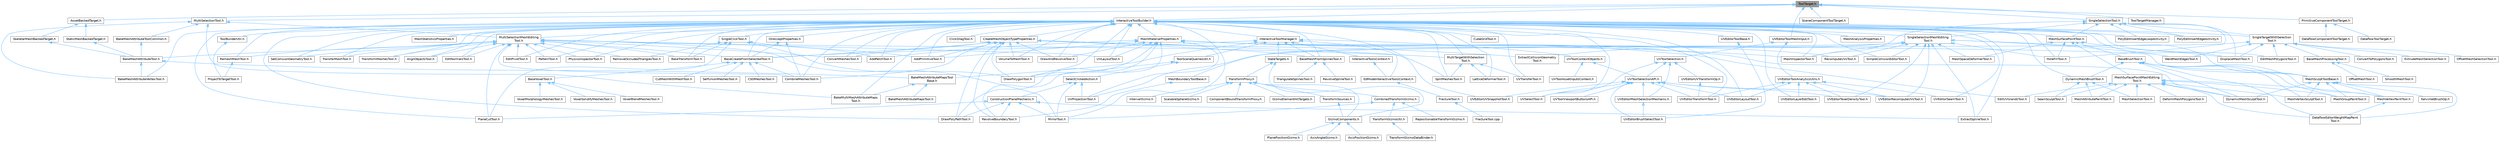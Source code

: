 digraph "ToolTarget.h"
{
 // INTERACTIVE_SVG=YES
 // LATEX_PDF_SIZE
  bgcolor="transparent";
  edge [fontname=Helvetica,fontsize=10,labelfontname=Helvetica,labelfontsize=10];
  node [fontname=Helvetica,fontsize=10,shape=box,height=0.2,width=0.4];
  Node1 [id="Node000001",label="ToolTarget.h",height=0.2,width=0.4,color="gray40", fillcolor="grey60", style="filled", fontcolor="black",tooltip=" "];
  Node1 -> Node2 [id="edge1_Node000001_Node000002",dir="back",color="steelblue1",style="solid",tooltip=" "];
  Node2 [id="Node000002",label="AssetBackedTarget.h",height=0.2,width=0.4,color="grey40", fillcolor="white", style="filled",URL="$d1/da4/AssetBackedTarget_8h.html",tooltip=" "];
  Node2 -> Node3 [id="edge2_Node000002_Node000003",dir="back",color="steelblue1",style="solid",tooltip=" "];
  Node3 [id="Node000003",label="SkeletalMeshBackedTarget.h",height=0.2,width=0.4,color="grey40", fillcolor="white", style="filled",URL="$d7/da8/SkeletalMeshBackedTarget_8h.html",tooltip=" "];
  Node3 -> Node4 [id="edge3_Node000003_Node000004",dir="back",color="steelblue1",style="solid",tooltip=" "];
  Node4 [id="Node000004",label="BakeMeshAttributeTool.h",height=0.2,width=0.4,color="grey40", fillcolor="white", style="filled",URL="$d0/d82/BakeMeshAttributeTool_8h.html",tooltip=" "];
  Node4 -> Node5 [id="edge4_Node000004_Node000005",dir="back",color="steelblue1",style="solid",tooltip=" "];
  Node5 [id="Node000005",label="BakeMeshAttributeMapsTool\lBase.h",height=0.2,width=0.4,color="grey40", fillcolor="white", style="filled",URL="$dc/d68/BakeMeshAttributeMapsToolBase_8h.html",tooltip=" "];
  Node5 -> Node6 [id="edge5_Node000005_Node000006",dir="back",color="steelblue1",style="solid",tooltip=" "];
  Node6 [id="Node000006",label="BakeMeshAttributeMapsTool.h",height=0.2,width=0.4,color="grey40", fillcolor="white", style="filled",URL="$d8/d14/BakeMeshAttributeMapsTool_8h.html",tooltip=" "];
  Node5 -> Node7 [id="edge6_Node000005_Node000007",dir="back",color="steelblue1",style="solid",tooltip=" "];
  Node7 [id="Node000007",label="BakeMultiMeshAttributeMaps\lTool.h",height=0.2,width=0.4,color="grey40", fillcolor="white", style="filled",URL="$d7/d65/BakeMultiMeshAttributeMapsTool_8h.html",tooltip=" "];
  Node4 -> Node8 [id="edge7_Node000004_Node000008",dir="back",color="steelblue1",style="solid",tooltip=" "];
  Node8 [id="Node000008",label="BakeMeshAttributeVertexTool.h",height=0.2,width=0.4,color="grey40", fillcolor="white", style="filled",URL="$d6/d76/BakeMeshAttributeVertexTool_8h.html",tooltip=" "];
  Node2 -> Node9 [id="edge8_Node000002_Node000009",dir="back",color="steelblue1",style="solid",tooltip=" "];
  Node9 [id="Node000009",label="StaticMeshBackedTarget.h",height=0.2,width=0.4,color="grey40", fillcolor="white", style="filled",URL="$db/d72/StaticMeshBackedTarget_8h.html",tooltip=" "];
  Node9 -> Node4 [id="edge9_Node000009_Node000004",dir="back",color="steelblue1",style="solid",tooltip=" "];
  Node1 -> Node10 [id="edge10_Node000001_Node000010",dir="back",color="steelblue1",style="solid",tooltip=" "];
  Node10 [id="Node000010",label="InteractiveToolBuilder.h",height=0.2,width=0.4,color="grey40", fillcolor="white", style="filled",URL="$d1/d03/InteractiveToolBuilder_8h.html",tooltip=" "];
  Node10 -> Node11 [id="edge11_Node000010_Node000011",dir="back",color="steelblue1",style="solid",tooltip=" "];
  Node11 [id="Node000011",label="AddPatchTool.h",height=0.2,width=0.4,color="grey40", fillcolor="white", style="filled",URL="$d5/deb/AddPatchTool_8h.html",tooltip=" "];
  Node10 -> Node12 [id="edge12_Node000010_Node000012",dir="back",color="steelblue1",style="solid",tooltip=" "];
  Node12 [id="Node000012",label="AddPrimitiveTool.h",height=0.2,width=0.4,color="grey40", fillcolor="white", style="filled",URL="$d5/dbf/AddPrimitiveTool_8h.html",tooltip=" "];
  Node10 -> Node13 [id="edge13_Node000010_Node000013",dir="back",color="steelblue1",style="solid",tooltip=" "];
  Node13 [id="Node000013",label="AlignObjectsTool.h",height=0.2,width=0.4,color="grey40", fillcolor="white", style="filled",URL="$da/d25/AlignObjectsTool_8h.html",tooltip=" "];
  Node10 -> Node8 [id="edge14_Node000010_Node000008",dir="back",color="steelblue1",style="solid",tooltip=" "];
  Node10 -> Node7 [id="edge15_Node000010_Node000007",dir="back",color="steelblue1",style="solid",tooltip=" "];
  Node10 -> Node14 [id="edge16_Node000010_Node000014",dir="back",color="steelblue1",style="solid",tooltip=" "];
  Node14 [id="Node000014",label="BakeTransformTool.h",height=0.2,width=0.4,color="grey40", fillcolor="white", style="filled",URL="$dc/d39/BakeTransformTool_8h.html",tooltip=" "];
  Node10 -> Node15 [id="edge17_Node000010_Node000015",dir="back",color="steelblue1",style="solid",tooltip=" "];
  Node15 [id="Node000015",label="BaseCreateFromSelectedTool.h",height=0.2,width=0.4,color="grey40", fillcolor="white", style="filled",URL="$de/dc7/BaseCreateFromSelectedTool_8h.html",tooltip=" "];
  Node15 -> Node16 [id="edge18_Node000015_Node000016",dir="back",color="steelblue1",style="solid",tooltip=" "];
  Node16 [id="Node000016",label="BaseVoxelTool.h",height=0.2,width=0.4,color="grey40", fillcolor="white", style="filled",URL="$db/d63/BaseVoxelTool_8h.html",tooltip=" "];
  Node16 -> Node17 [id="edge19_Node000016_Node000017",dir="back",color="steelblue1",style="solid",tooltip=" "];
  Node17 [id="Node000017",label="VoxelBlendMeshesTool.h",height=0.2,width=0.4,color="grey40", fillcolor="white", style="filled",URL="$da/d0e/VoxelBlendMeshesTool_8h.html",tooltip=" "];
  Node16 -> Node18 [id="edge20_Node000016_Node000018",dir="back",color="steelblue1",style="solid",tooltip=" "];
  Node18 [id="Node000018",label="VoxelMorphologyMeshesTool.h",height=0.2,width=0.4,color="grey40", fillcolor="white", style="filled",URL="$dc/d30/VoxelMorphologyMeshesTool_8h.html",tooltip=" "];
  Node16 -> Node19 [id="edge21_Node000016_Node000019",dir="back",color="steelblue1",style="solid",tooltip=" "];
  Node19 [id="Node000019",label="VoxelSolidifyMeshesTool.h",height=0.2,width=0.4,color="grey40", fillcolor="white", style="filled",URL="$de/da2/VoxelSolidifyMeshesTool_8h.html",tooltip=" "];
  Node15 -> Node20 [id="edge22_Node000015_Node000020",dir="back",color="steelblue1",style="solid",tooltip=" "];
  Node20 [id="Node000020",label="CSGMeshesTool.h",height=0.2,width=0.4,color="grey40", fillcolor="white", style="filled",URL="$db/dd1/CSGMeshesTool_8h.html",tooltip=" "];
  Node15 -> Node21 [id="edge23_Node000015_Node000021",dir="back",color="steelblue1",style="solid",tooltip=" "];
  Node21 [id="Node000021",label="CombineMeshesTool.h",height=0.2,width=0.4,color="grey40", fillcolor="white", style="filled",URL="$dd/da3/CombineMeshesTool_8h.html",tooltip=" "];
  Node15 -> Node22 [id="edge24_Node000015_Node000022",dir="back",color="steelblue1",style="solid",tooltip=" "];
  Node22 [id="Node000022",label="CutMeshWithMeshTool.h",height=0.2,width=0.4,color="grey40", fillcolor="white", style="filled",URL="$d2/d2c/CutMeshWithMeshTool_8h.html",tooltip=" "];
  Node15 -> Node23 [id="edge25_Node000015_Node000023",dir="back",color="steelblue1",style="solid",tooltip=" "];
  Node23 [id="Node000023",label="SelfUnionMeshesTool.h",height=0.2,width=0.4,color="grey40", fillcolor="white", style="filled",URL="$dc/dad/SelfUnionMeshesTool_8h.html",tooltip=" "];
  Node10 -> Node24 [id="edge26_Node000010_Node000024",dir="back",color="steelblue1",style="solid",tooltip=" "];
  Node24 [id="Node000024",label="BaseMeshFromSplinesTool.h",height=0.2,width=0.4,color="grey40", fillcolor="white", style="filled",URL="$da/d31/BaseMeshFromSplinesTool_8h.html",tooltip=" "];
  Node24 -> Node25 [id="edge27_Node000024_Node000025",dir="back",color="steelblue1",style="solid",tooltip=" "];
  Node25 [id="Node000025",label="RevolveSplineTool.h",height=0.2,width=0.4,color="grey40", fillcolor="white", style="filled",URL="$d3/d36/RevolveSplineTool_8h.html",tooltip=" "];
  Node24 -> Node26 [id="edge28_Node000024_Node000026",dir="back",color="steelblue1",style="solid",tooltip=" "];
  Node26 [id="Node000026",label="TriangulateSplinesTool.h",height=0.2,width=0.4,color="grey40", fillcolor="white", style="filled",URL="$d9/de6/TriangulateSplinesTool_8h.html",tooltip=" "];
  Node10 -> Node27 [id="edge29_Node000010_Node000027",dir="back",color="steelblue1",style="solid",tooltip=" "];
  Node27 [id="Node000027",label="ClickDragTool.h",height=0.2,width=0.4,color="grey40", fillcolor="white", style="filled",URL="$da/d12/ClickDragTool_8h.html",tooltip=" "];
  Node10 -> Node21 [id="edge30_Node000010_Node000021",dir="back",color="steelblue1",style="solid",tooltip=" "];
  Node10 -> Node28 [id="edge31_Node000010_Node000028",dir="back",color="steelblue1",style="solid",tooltip=" "];
  Node28 [id="Node000028",label="ConvertMeshesTool.h",height=0.2,width=0.4,color="grey40", fillcolor="white", style="filled",URL="$dc/d47/ConvertMeshesTool_8h.html",tooltip=" "];
  Node10 -> Node29 [id="edge32_Node000010_Node000029",dir="back",color="steelblue1",style="solid",tooltip=" "];
  Node29 [id="Node000029",label="CreateMeshObjectTypeProperties.h",height=0.2,width=0.4,color="grey40", fillcolor="white", style="filled",URL="$d9/d04/CreateMeshObjectTypeProperties_8h.html",tooltip=" "];
  Node29 -> Node12 [id="edge33_Node000029_Node000012",dir="back",color="steelblue1",style="solid",tooltip=" "];
  Node29 -> Node15 [id="edge34_Node000029_Node000015",dir="back",color="steelblue1",style="solid",tooltip=" "];
  Node29 -> Node24 [id="edge35_Node000029_Node000024",dir="back",color="steelblue1",style="solid",tooltip=" "];
  Node29 -> Node21 [id="edge36_Node000029_Node000021",dir="back",color="steelblue1",style="solid",tooltip=" "];
  Node29 -> Node28 [id="edge37_Node000029_Node000028",dir="back",color="steelblue1",style="solid",tooltip=" "];
  Node29 -> Node30 [id="edge38_Node000029_Node000030",dir="back",color="steelblue1",style="solid",tooltip=" "];
  Node30 [id="Node000030",label="DrawAndRevolveTool.h",height=0.2,width=0.4,color="grey40", fillcolor="white", style="filled",URL="$d8/d06/DrawAndRevolveTool_8h.html",tooltip=" "];
  Node29 -> Node31 [id="edge39_Node000029_Node000031",dir="back",color="steelblue1",style="solid",tooltip=" "];
  Node31 [id="Node000031",label="DrawPolyPathTool.h",height=0.2,width=0.4,color="grey40", fillcolor="white", style="filled",URL="$dc/d3e/DrawPolyPathTool_8h.html",tooltip=" "];
  Node29 -> Node32 [id="edge40_Node000029_Node000032",dir="back",color="steelblue1",style="solid",tooltip=" "];
  Node32 [id="Node000032",label="DrawPolygonTool.h",height=0.2,width=0.4,color="grey40", fillcolor="white", style="filled",URL="$d0/d15/DrawPolygonTool_8h.html",tooltip=" "];
  Node29 -> Node33 [id="edge41_Node000029_Node000033",dir="back",color="steelblue1",style="solid",tooltip=" "];
  Node33 [id="Node000033",label="ExtractCollisionGeometry\lTool.h",height=0.2,width=0.4,color="grey40", fillcolor="white", style="filled",URL="$d6/dbd/ExtractCollisionGeometryTool_8h.html",tooltip=" "];
  Node29 -> Node34 [id="edge42_Node000029_Node000034",dir="back",color="steelblue1",style="solid",tooltip=" "];
  Node34 [id="Node000034",label="RevolveBoundaryTool.h",height=0.2,width=0.4,color="grey40", fillcolor="white", style="filled",URL="$da/dce/RevolveBoundaryTool_8h.html",tooltip=" "];
  Node29 -> Node35 [id="edge43_Node000029_Node000035",dir="back",color="steelblue1",style="solid",tooltip=" "];
  Node35 [id="Node000035",label="SplitMeshesTool.h",height=0.2,width=0.4,color="grey40", fillcolor="white", style="filled",URL="$dc/d7f/SplitMeshesTool_8h.html",tooltip=" "];
  Node29 -> Node36 [id="edge44_Node000029_Node000036",dir="back",color="steelblue1",style="solid",tooltip=" "];
  Node36 [id="Node000036",label="VolumeToMeshTool.h",height=0.2,width=0.4,color="grey40", fillcolor="white", style="filled",URL="$de/d64/VolumeToMeshTool_8h.html",tooltip=" "];
  Node10 -> Node37 [id="edge45_Node000010_Node000037",dir="back",color="steelblue1",style="solid",tooltip=" "];
  Node37 [id="Node000037",label="CubeGridTool.h",height=0.2,width=0.4,color="grey40", fillcolor="white", style="filled",URL="$d3/d38/CubeGridTool_8h.html",tooltip=" "];
  Node10 -> Node38 [id="edge46_Node000010_Node000038",dir="back",color="steelblue1",style="solid",tooltip=" "];
  Node38 [id="Node000038",label="DisplaceMeshTool.h",height=0.2,width=0.4,color="grey40", fillcolor="white", style="filled",URL="$da/d28/DisplaceMeshTool_8h.html",tooltip=" "];
  Node10 -> Node30 [id="edge47_Node000010_Node000030",dir="back",color="steelblue1",style="solid",tooltip=" "];
  Node10 -> Node31 [id="edge48_Node000010_Node000031",dir="back",color="steelblue1",style="solid",tooltip=" "];
  Node10 -> Node32 [id="edge49_Node000010_Node000032",dir="back",color="steelblue1",style="solid",tooltip=" "];
  Node10 -> Node39 [id="edge50_Node000010_Node000039",dir="back",color="steelblue1",style="solid",tooltip=" "];
  Node39 [id="Node000039",label="DynamicMeshBrushTool.h",height=0.2,width=0.4,color="grey40", fillcolor="white", style="filled",URL="$da/d04/DynamicMeshBrushTool_8h.html",tooltip=" "];
  Node39 -> Node40 [id="edge51_Node000039_Node000040",dir="back",color="steelblue1",style="solid",tooltip=" "];
  Node40 [id="Node000040",label="MeshAttributePaintTool.h",height=0.2,width=0.4,color="grey40", fillcolor="white", style="filled",URL="$d3/d29/MeshAttributePaintTool_8h.html",tooltip=" "];
  Node39 -> Node41 [id="edge52_Node000039_Node000041",dir="back",color="steelblue1",style="solid",tooltip=" "];
  Node41 [id="Node000041",label="MeshSelectionTool.h",height=0.2,width=0.4,color="grey40", fillcolor="white", style="filled",URL="$d8/d80/MeshSelectionTool_8h.html",tooltip=" "];
  Node39 -> Node42 [id="edge53_Node000039_Node000042",dir="back",color="steelblue1",style="solid",tooltip=" "];
  Node42 [id="Node000042",label="SeamSculptTool.h",height=0.2,width=0.4,color="grey40", fillcolor="white", style="filled",URL="$d1/d31/SeamSculptTool_8h.html",tooltip=" "];
  Node10 -> Node43 [id="edge54_Node000010_Node000043",dir="back",color="steelblue1",style="solid",tooltip=" "];
  Node43 [id="Node000043",label="EditMeshPolygonsTool.h",height=0.2,width=0.4,color="grey40", fillcolor="white", style="filled",URL="$d5/d72/EditMeshPolygonsTool_8h.html",tooltip=" "];
  Node10 -> Node44 [id="edge55_Node000010_Node000044",dir="back",color="steelblue1",style="solid",tooltip=" "];
  Node44 [id="Node000044",label="EditNormalsTool.h",height=0.2,width=0.4,color="grey40", fillcolor="white", style="filled",URL="$de/d53/EditNormalsTool_8h.html",tooltip=" "];
  Node10 -> Node45 [id="edge56_Node000010_Node000045",dir="back",color="steelblue1",style="solid",tooltip=" "];
  Node45 [id="Node000045",label="EditPivotTool.h",height=0.2,width=0.4,color="grey40", fillcolor="white", style="filled",URL="$de/dc7/EditPivotTool_8h.html",tooltip=" "];
  Node10 -> Node46 [id="edge57_Node000010_Node000046",dir="back",color="steelblue1",style="solid",tooltip=" "];
  Node46 [id="Node000046",label="ExtractSplineTool.h",height=0.2,width=0.4,color="grey40", fillcolor="white", style="filled",URL="$d3/d4d/ExtractSplineTool_8h.html",tooltip=" "];
  Node10 -> Node47 [id="edge58_Node000010_Node000047",dir="back",color="steelblue1",style="solid",tooltip=" "];
  Node47 [id="Node000047",label="HoleFillTool.h",height=0.2,width=0.4,color="grey40", fillcolor="white", style="filled",URL="$da/d02/HoleFillTool_8h.html",tooltip=" "];
  Node10 -> Node48 [id="edge59_Node000010_Node000048",dir="back",color="steelblue1",style="solid",tooltip=" "];
  Node48 [id="Node000048",label="InteractiveToolManager.h",height=0.2,width=0.4,color="grey40", fillcolor="white", style="filled",URL="$d0/d23/InteractiveToolManager_8h.html",tooltip=" "];
  Node48 -> Node5 [id="edge60_Node000048_Node000005",dir="back",color="steelblue1",style="solid",tooltip=" "];
  Node48 -> Node15 [id="edge61_Node000048_Node000015",dir="back",color="steelblue1",style="solid",tooltip=" "];
  Node48 -> Node24 [id="edge62_Node000048_Node000024",dir="back",color="steelblue1",style="solid",tooltip=" "];
  Node48 -> Node49 [id="edge63_Node000048_Node000049",dir="back",color="steelblue1",style="solid",tooltip=" "];
  Node49 [id="Node000049",label="EdModeInteractiveToolsContext.h",height=0.2,width=0.4,color="grey40", fillcolor="white", style="filled",URL="$d7/da4/EdModeInteractiveToolsContext_8h.html",tooltip=" "];
  Node49 -> Node50 [id="edge64_Node000049_Node000050",dir="back",color="steelblue1",style="solid",tooltip=" "];
  Node50 [id="Node000050",label="FractureTool.h",height=0.2,width=0.4,color="grey40", fillcolor="white", style="filled",URL="$d4/d30/FractureTool_8h.html",tooltip=" "];
  Node50 -> Node51 [id="edge65_Node000050_Node000051",dir="back",color="steelblue1",style="solid",tooltip=" "];
  Node51 [id="Node000051",label="FractureTool.cpp",height=0.2,width=0.4,color="grey40", fillcolor="white", style="filled",URL="$dc/d9a/FractureTool_8cpp.html",tooltip=" "];
  Node48 -> Node52 [id="edge66_Node000048_Node000052",dir="back",color="steelblue1",style="solid",tooltip=" "];
  Node52 [id="Node000052",label="InteractiveToolsContext.h",height=0.2,width=0.4,color="grey40", fillcolor="white", style="filled",URL="$d2/dfe/InteractiveToolsContext_8h.html",tooltip=" "];
  Node52 -> Node49 [id="edge67_Node000052_Node000049",dir="back",color="steelblue1",style="solid",tooltip=" "];
  Node48 -> Node53 [id="edge68_Node000048_Node000053",dir="back",color="steelblue1",style="solid",tooltip=" "];
  Node53 [id="Node000053",label="StateTargets.h",height=0.2,width=0.4,color="grey40", fillcolor="white", style="filled",URL="$de/d0d/StateTargets_8h.html",tooltip=" "];
  Node53 -> Node54 [id="edge69_Node000053_Node000054",dir="back",color="steelblue1",style="solid",tooltip=" "];
  Node54 [id="Node000054",label="GizmoComponents.h",height=0.2,width=0.4,color="grey40", fillcolor="white", style="filled",URL="$d9/d96/GizmoComponents_8h.html",tooltip=" "];
  Node54 -> Node55 [id="edge70_Node000054_Node000055",dir="back",color="steelblue1",style="solid",tooltip=" "];
  Node55 [id="Node000055",label="AxisAngleGizmo.h",height=0.2,width=0.4,color="grey40", fillcolor="white", style="filled",URL="$d1/d0b/AxisAngleGizmo_8h.html",tooltip=" "];
  Node54 -> Node56 [id="edge71_Node000054_Node000056",dir="back",color="steelblue1",style="solid",tooltip=" "];
  Node56 [id="Node000056",label="AxisPositionGizmo.h",height=0.2,width=0.4,color="grey40", fillcolor="white", style="filled",URL="$d1/d25/AxisPositionGizmo_8h.html",tooltip=" "];
  Node54 -> Node57 [id="edge72_Node000054_Node000057",dir="back",color="steelblue1",style="solid",tooltip=" "];
  Node57 [id="Node000057",label="PlanePositionGizmo.h",height=0.2,width=0.4,color="grey40", fillcolor="white", style="filled",URL="$d0/df0/PlanePositionGizmo_8h.html",tooltip=" "];
  Node53 -> Node58 [id="edge73_Node000053_Node000058",dir="back",color="steelblue1",style="solid",tooltip=" "];
  Node58 [id="Node000058",label="TransformProxy.h",height=0.2,width=0.4,color="grey40", fillcolor="white", style="filled",URL="$dc/d4e/TransformProxy_8h.html",tooltip=" "];
  Node58 -> Node59 [id="edge74_Node000058_Node000059",dir="back",color="steelblue1",style="solid",tooltip=" "];
  Node59 [id="Node000059",label="CombinedTransformGizmo.h",height=0.2,width=0.4,color="grey40", fillcolor="white", style="filled",URL="$d4/d67/CombinedTransformGizmo_8h.html",tooltip=" "];
  Node59 -> Node60 [id="edge75_Node000059_Node000060",dir="back",color="steelblue1",style="solid",tooltip=" "];
  Node60 [id="Node000060",label="MirrorTool.h",height=0.2,width=0.4,color="grey40", fillcolor="white", style="filled",URL="$d3/dc9/MirrorTool_8h.html",tooltip=" "];
  Node59 -> Node61 [id="edge76_Node000059_Node000061",dir="back",color="steelblue1",style="solid",tooltip=" "];
  Node61 [id="Node000061",label="RepositionableTransformGizmo.h",height=0.2,width=0.4,color="grey40", fillcolor="white", style="filled",URL="$da/da6/RepositionableTransformGizmo_8h.html",tooltip=" "];
  Node59 -> Node62 [id="edge77_Node000059_Node000062",dir="back",color="steelblue1",style="solid",tooltip=" "];
  Node62 [id="Node000062",label="TransformGizmoUtil.h",height=0.2,width=0.4,color="grey40", fillcolor="white", style="filled",URL="$d8/d1a/TransformGizmoUtil_8h.html",tooltip=" "];
  Node62 -> Node63 [id="edge78_Node000062_Node000063",dir="back",color="steelblue1",style="solid",tooltip=" "];
  Node63 [id="Node000063",label="TransformGizmoDataBinder.h",height=0.2,width=0.4,color="grey40", fillcolor="white", style="filled",URL="$dd/ddf/TransformGizmoDataBinder_8h.html",tooltip=" "];
  Node58 -> Node64 [id="edge79_Node000058_Node000064",dir="back",color="steelblue1",style="solid",tooltip=" "];
  Node64 [id="Node000064",label="ComponentBoundTransformProxy.h",height=0.2,width=0.4,color="grey40", fillcolor="white", style="filled",URL="$db/dd2/ComponentBoundTransformProxy_8h.html",tooltip=" "];
  Node58 -> Node54 [id="edge80_Node000058_Node000054",dir="back",color="steelblue1",style="solid",tooltip=" "];
  Node58 -> Node65 [id="edge81_Node000058_Node000065",dir="back",color="steelblue1",style="solid",tooltip=" "];
  Node65 [id="Node000065",label="GizmoElementHitTargets.h",height=0.2,width=0.4,color="grey40", fillcolor="white", style="filled",URL="$da/d23/GizmoElementHitTargets_8h.html",tooltip=" "];
  Node58 -> Node66 [id="edge82_Node000058_Node000066",dir="back",color="steelblue1",style="solid",tooltip=" "];
  Node66 [id="Node000066",label="IntervalGizmo.h",height=0.2,width=0.4,color="grey40", fillcolor="white", style="filled",URL="$d6/d84/IntervalGizmo_8h.html",tooltip=" "];
  Node58 -> Node67 [id="edge83_Node000058_Node000067",dir="back",color="steelblue1",style="solid",tooltip=" "];
  Node67 [id="Node000067",label="ScalableSphereGizmo.h",height=0.2,width=0.4,color="grey40", fillcolor="white", style="filled",URL="$de/d8e/ScalableSphereGizmo_8h.html",tooltip=" "];
  Node58 -> Node68 [id="edge84_Node000058_Node000068",dir="back",color="steelblue1",style="solid",tooltip=" "];
  Node68 [id="Node000068",label="TransformSources.h",height=0.2,width=0.4,color="grey40", fillcolor="white", style="filled",URL="$d3/ddb/TransformSources_8h.html",tooltip=" "];
  Node68 -> Node54 [id="edge85_Node000068_Node000054",dir="back",color="steelblue1",style="solid",tooltip=" "];
  Node48 -> Node69 [id="edge86_Node000048_Node000069",dir="back",color="steelblue1",style="solid",tooltip=" "];
  Node69 [id="Node000069",label="ToolSceneQueriesUtil.h",height=0.2,width=0.4,color="grey40", fillcolor="white", style="filled",URL="$d3/d9c/ToolSceneQueriesUtil_8h.html",tooltip=" "];
  Node69 -> Node32 [id="edge87_Node000069_Node000032",dir="back",color="steelblue1",style="solid",tooltip=" "];
  Node69 -> Node70 [id="edge88_Node000069_Node000070",dir="back",color="steelblue1",style="solid",tooltip=" "];
  Node70 [id="Node000070",label="SelectClickedAction.h",height=0.2,width=0.4,color="grey40", fillcolor="white", style="filled",URL="$da/d7c/SelectClickedAction_8h.html",tooltip=" "];
  Node70 -> Node71 [id="edge89_Node000070_Node000071",dir="back",color="steelblue1",style="solid",tooltip=" "];
  Node71 [id="Node000071",label="ConstructionPlaneMechanic.h",height=0.2,width=0.4,color="grey40", fillcolor="white", style="filled",URL="$dd/dd6/ConstructionPlaneMechanic_8h.html",tooltip=" "];
  Node71 -> Node31 [id="edge90_Node000071_Node000031",dir="back",color="steelblue1",style="solid",tooltip=" "];
  Node71 -> Node46 [id="edge91_Node000071_Node000046",dir="back",color="steelblue1",style="solid",tooltip=" "];
  Node71 -> Node60 [id="edge92_Node000071_Node000060",dir="back",color="steelblue1",style="solid",tooltip=" "];
  Node71 -> Node72 [id="edge93_Node000071_Node000072",dir="back",color="steelblue1",style="solid",tooltip=" "];
  Node72 [id="Node000072",label="PlaneCutTool.h",height=0.2,width=0.4,color="grey40", fillcolor="white", style="filled",URL="$dd/def/PlaneCutTool_8h.html",tooltip=" "];
  Node71 -> Node34 [id="edge94_Node000071_Node000034",dir="back",color="steelblue1",style="solid",tooltip=" "];
  Node70 -> Node60 [id="edge95_Node000070_Node000060",dir="back",color="steelblue1",style="solid",tooltip=" "];
  Node70 -> Node73 [id="edge96_Node000070_Node000073",dir="back",color="steelblue1",style="solid",tooltip=" "];
  Node73 [id="Node000073",label="UVProjectionTool.h",height=0.2,width=0.4,color="grey40", fillcolor="white", style="filled",URL="$d5/d4f/UVProjectionTool_8h.html",tooltip=" "];
  Node48 -> Node74 [id="edge97_Node000048_Node000074",dir="back",color="steelblue1",style="solid",tooltip=" "];
  Node74 [id="Node000074",label="UVToolContextObjects.h",height=0.2,width=0.4,color="grey40", fillcolor="white", style="filled",URL="$d1/d13/UVToolContextObjects_8h.html",tooltip=" "];
  Node74 -> Node75 [id="edge98_Node000074_Node000075",dir="back",color="steelblue1",style="solid",tooltip=" "];
  Node75 [id="Node000075",label="UVToolAssetInputsContext.h",height=0.2,width=0.4,color="grey40", fillcolor="white", style="filled",URL="$de/d4b/UVToolAssetInputsContext_8h.html",tooltip=" "];
  Node74 -> Node76 [id="edge99_Node000074_Node000076",dir="back",color="steelblue1",style="solid",tooltip=" "];
  Node76 [id="Node000076",label="UVToolSelectionAPI.h",height=0.2,width=0.4,color="grey40", fillcolor="white", style="filled",URL="$d0/d40/UVToolSelectionAPI_8h.html",tooltip=" "];
  Node76 -> Node77 [id="edge100_Node000076_Node000077",dir="back",color="steelblue1",style="solid",tooltip=" "];
  Node77 [id="Node000077",label="UVEditorBrushSelectTool.h",height=0.2,width=0.4,color="grey40", fillcolor="white", style="filled",URL="$dd/d97/UVEditorBrushSelectTool_8h.html",tooltip=" "];
  Node76 -> Node78 [id="edge101_Node000076_Node000078",dir="back",color="steelblue1",style="solid",tooltip=" "];
  Node78 [id="Node000078",label="UVEditorLayoutTool.h",height=0.2,width=0.4,color="grey40", fillcolor="white", style="filled",URL="$d5/dd1/UVEditorLayoutTool_8h.html",tooltip=" "];
  Node76 -> Node79 [id="edge102_Node000076_Node000079",dir="back",color="steelblue1",style="solid",tooltip=" "];
  Node79 [id="Node000079",label="UVEditorMeshSelectionMechanic.h",height=0.2,width=0.4,color="grey40", fillcolor="white", style="filled",URL="$d2/d73/UVEditorMeshSelectionMechanic_8h.html",tooltip=" "];
  Node79 -> Node77 [id="edge103_Node000079_Node000077",dir="back",color="steelblue1",style="solid",tooltip=" "];
  Node76 -> Node80 [id="edge104_Node000076_Node000080",dir="back",color="steelblue1",style="solid",tooltip=" "];
  Node80 [id="Node000080",label="UVEditorRecomputeUVsTool.h",height=0.2,width=0.4,color="grey40", fillcolor="white", style="filled",URL="$d2/db8/UVEditorRecomputeUVsTool_8h.html",tooltip=" "];
  Node76 -> Node81 [id="edge105_Node000076_Node000081",dir="back",color="steelblue1",style="solid",tooltip=" "];
  Node81 [id="Node000081",label="UVEditorTexelDensityTool.h",height=0.2,width=0.4,color="grey40", fillcolor="white", style="filled",URL="$d0/d8b/UVEditorTexelDensityTool_8h.html",tooltip=" "];
  Node76 -> Node82 [id="edge106_Node000076_Node000082",dir="back",color="steelblue1",style="solid",tooltip=" "];
  Node82 [id="Node000082",label="UVEditorTransformTool.h",height=0.2,width=0.4,color="grey40", fillcolor="white", style="filled",URL="$dc/db2/UVEditorTransformTool_8h.html",tooltip=" "];
  Node76 -> Node83 [id="edge107_Node000076_Node000083",dir="back",color="steelblue1",style="solid",tooltip=" "];
  Node83 [id="Node000083",label="UVEditorUVSnapshotTool.h",height=0.2,width=0.4,color="grey40", fillcolor="white", style="filled",URL="$d4/dd6/UVEditorUVSnapshotTool_8h.html",tooltip=" "];
  Node76 -> Node84 [id="edge108_Node000076_Node000084",dir="back",color="steelblue1",style="solid",tooltip=" "];
  Node84 [id="Node000084",label="UVSelectTool.h",height=0.2,width=0.4,color="grey40", fillcolor="white", style="filled",URL="$de/d40/UVSelectTool_8h.html",tooltip=" "];
  Node76 -> Node85 [id="edge109_Node000076_Node000085",dir="back",color="steelblue1",style="solid",tooltip=" "];
  Node85 [id="Node000085",label="UVToolViewportButtonsAPI.h",height=0.2,width=0.4,color="grey40", fillcolor="white", style="filled",URL="$d0/d27/UVToolViewportButtonsAPI_8h.html",tooltip=" "];
  Node10 -> Node86 [id="edge110_Node000010_Node000086",dir="back",color="steelblue1",style="solid",tooltip=" "];
  Node86 [id="Node000086",label="LatticeDeformerTool.h",height=0.2,width=0.4,color="grey40", fillcolor="white", style="filled",URL="$db/d83/LatticeDeformerTool_8h.html",tooltip=" "];
  Node10 -> Node87 [id="edge111_Node000010_Node000087",dir="back",color="steelblue1",style="solid",tooltip=" "];
  Node87 [id="Node000087",label="MeshAnalysisProperties.h",height=0.2,width=0.4,color="grey40", fillcolor="white", style="filled",URL="$d8/ddb/MeshAnalysisProperties_8h.html",tooltip=" "];
  Node10 -> Node88 [id="edge112_Node000010_Node000088",dir="back",color="steelblue1",style="solid",tooltip=" "];
  Node88 [id="Node000088",label="MeshInspectorTool.h",height=0.2,width=0.4,color="grey40", fillcolor="white", style="filled",URL="$de/da1/MeshInspectorTool_8h.html",tooltip=" "];
  Node10 -> Node89 [id="edge113_Node000010_Node000089",dir="back",color="steelblue1",style="solid",tooltip=" "];
  Node89 [id="Node000089",label="MeshMaterialProperties.h",height=0.2,width=0.4,color="grey40", fillcolor="white", style="filled",URL="$d3/dde/MeshMaterialProperties_8h.html",tooltip=" "];
  Node89 -> Node11 [id="edge114_Node000089_Node000011",dir="back",color="steelblue1",style="solid",tooltip=" "];
  Node89 -> Node12 [id="edge115_Node000089_Node000012",dir="back",color="steelblue1",style="solid",tooltip=" "];
  Node89 -> Node30 [id="edge116_Node000089_Node000030",dir="back",color="steelblue1",style="solid",tooltip=" "];
  Node89 -> Node31 [id="edge117_Node000089_Node000031",dir="back",color="steelblue1",style="solid",tooltip=" "];
  Node89 -> Node32 [id="edge118_Node000089_Node000032",dir="back",color="steelblue1",style="solid",tooltip=" "];
  Node89 -> Node90 [id="edge119_Node000089_Node000090",dir="back",color="steelblue1",style="solid",tooltip=" "];
  Node90 [id="Node000090",label="DynamicMeshSculptTool.h",height=0.2,width=0.4,color="grey40", fillcolor="white", style="filled",URL="$d6/d16/DynamicMeshSculptTool_8h.html",tooltip=" "];
  Node89 -> Node91 [id="edge120_Node000089_Node000091",dir="back",color="steelblue1",style="solid",tooltip=" "];
  Node91 [id="Node000091",label="EditUVIslandsTool.h",height=0.2,width=0.4,color="grey40", fillcolor="white", style="filled",URL="$d0/de4/EditUVIslandsTool_8h.html",tooltip=" "];
  Node89 -> Node88 [id="edge121_Node000089_Node000088",dir="back",color="steelblue1",style="solid",tooltip=" "];
  Node89 -> Node92 [id="edge122_Node000089_Node000092",dir="back",color="steelblue1",style="solid",tooltip=" "];
  Node92 [id="Node000092",label="MeshSculptToolBase.h",height=0.2,width=0.4,color="grey40", fillcolor="white", style="filled",URL="$d8/d2a/MeshSculptToolBase_8h.html",tooltip=" "];
  Node92 -> Node93 [id="edge123_Node000092_Node000093",dir="back",color="steelblue1",style="solid",tooltip=" "];
  Node93 [id="Node000093",label="DataflowEditorWeightMapPaint\lTool.h",height=0.2,width=0.4,color="grey40", fillcolor="white", style="filled",URL="$db/d46/DataflowEditorWeightMapPaintTool_8h.html",tooltip=" "];
  Node92 -> Node90 [id="edge124_Node000092_Node000090",dir="back",color="steelblue1",style="solid",tooltip=" "];
  Node92 -> Node94 [id="edge125_Node000092_Node000094",dir="back",color="steelblue1",style="solid",tooltip=" "];
  Node94 [id="Node000094",label="KelvinletBrushOp.h",height=0.2,width=0.4,color="grey40", fillcolor="white", style="filled",URL="$d9/d5c/KelvinletBrushOp_8h.html",tooltip=" "];
  Node92 -> Node95 [id="edge126_Node000092_Node000095",dir="back",color="steelblue1",style="solid",tooltip=" "];
  Node95 [id="Node000095",label="MeshGroupPaintTool.h",height=0.2,width=0.4,color="grey40", fillcolor="white", style="filled",URL="$dd/d04/MeshGroupPaintTool_8h.html",tooltip=" "];
  Node92 -> Node96 [id="edge127_Node000092_Node000096",dir="back",color="steelblue1",style="solid",tooltip=" "];
  Node96 [id="Node000096",label="MeshVertexPaintTool.h",height=0.2,width=0.4,color="grey40", fillcolor="white", style="filled",URL="$db/d74/MeshVertexPaintTool_8h.html",tooltip=" "];
  Node96 -> Node93 [id="edge128_Node000096_Node000093",dir="back",color="steelblue1",style="solid",tooltip=" "];
  Node92 -> Node97 [id="edge129_Node000092_Node000097",dir="back",color="steelblue1",style="solid",tooltip=" "];
  Node97 [id="Node000097",label="MeshVertexSculptTool.h",height=0.2,width=0.4,color="grey40", fillcolor="white", style="filled",URL="$dc/da6/MeshVertexSculptTool_8h.html",tooltip=" "];
  Node89 -> Node98 [id="edge130_Node000089_Node000098",dir="back",color="steelblue1",style="solid",tooltip=" "];
  Node98 [id="Node000098",label="RecomputeUVsTool.h",height=0.2,width=0.4,color="grey40", fillcolor="white", style="filled",URL="$d0/d92/RecomputeUVsTool_8h.html",tooltip=" "];
  Node89 -> Node34 [id="edge131_Node000089_Node000034",dir="back",color="steelblue1",style="solid",tooltip=" "];
  Node89 -> Node99 [id="edge132_Node000089_Node000099",dir="back",color="steelblue1",style="solid",tooltip=" "];
  Node99 [id="Node000099",label="UVLayoutTool.h",height=0.2,width=0.4,color="grey40", fillcolor="white", style="filled",URL="$d6/d89/UVLayoutTool_8h.html",tooltip=" "];
  Node89 -> Node73 [id="edge133_Node000089_Node000073",dir="back",color="steelblue1",style="solid",tooltip=" "];
  Node10 -> Node100 [id="edge134_Node000010_Node000100",dir="back",color="steelblue1",style="solid",tooltip=" "];
  Node100 [id="Node000100",label="MeshStatisticsProperties.h",height=0.2,width=0.4,color="grey40", fillcolor="white", style="filled",URL="$d7/dab/MeshStatisticsProperties_8h.html",tooltip=" "];
  Node10 -> Node101 [id="edge135_Node000010_Node000101",dir="back",color="steelblue1",style="solid",tooltip=" "];
  Node101 [id="Node000101",label="MeshSurfacePointTool.h",height=0.2,width=0.4,color="grey40", fillcolor="white", style="filled",URL="$d5/d09/MeshSurfacePointTool_8h.html",tooltip=" "];
  Node101 -> Node102 [id="edge136_Node000101_Node000102",dir="back",color="steelblue1",style="solid",tooltip=" "];
  Node102 [id="Node000102",label="BaseBrushTool.h",height=0.2,width=0.4,color="grey40", fillcolor="white", style="filled",URL="$d9/d0b/BaseBrushTool_8h.html",tooltip=" "];
  Node102 -> Node93 [id="edge137_Node000102_Node000093",dir="back",color="steelblue1",style="solid",tooltip=" "];
  Node102 -> Node39 [id="edge138_Node000102_Node000039",dir="back",color="steelblue1",style="solid",tooltip=" "];
  Node102 -> Node90 [id="edge139_Node000102_Node000090",dir="back",color="steelblue1",style="solid",tooltip=" "];
  Node102 -> Node95 [id="edge140_Node000102_Node000095",dir="back",color="steelblue1",style="solid",tooltip=" "];
  Node102 -> Node92 [id="edge141_Node000102_Node000092",dir="back",color="steelblue1",style="solid",tooltip=" "];
  Node102 -> Node96 [id="edge142_Node000102_Node000096",dir="back",color="steelblue1",style="solid",tooltip=" "];
  Node102 -> Node97 [id="edge143_Node000102_Node000097",dir="back",color="steelblue1",style="solid",tooltip=" "];
  Node101 -> Node47 [id="edge144_Node000101_Node000047",dir="back",color="steelblue1",style="solid",tooltip=" "];
  Node101 -> Node92 [id="edge145_Node000101_Node000092",dir="back",color="steelblue1",style="solid",tooltip=" "];
  Node101 -> Node103 [id="edge146_Node000101_Node000103",dir="back",color="steelblue1",style="solid",tooltip=" "];
  Node103 [id="Node000103",label="MeshSpaceDeformerTool.h",height=0.2,width=0.4,color="grey40", fillcolor="white", style="filled",URL="$d7/dc8/MeshSpaceDeformerTool_8h.html",tooltip=" "];
  Node101 -> Node104 [id="edge147_Node000101_Node000104",dir="back",color="steelblue1",style="solid",tooltip=" "];
  Node104 [id="Node000104",label="MeshSurfacePointMeshEditing\lTool.h",height=0.2,width=0.4,color="grey40", fillcolor="white", style="filled",URL="$d6/d28/MeshSurfacePointMeshEditingTool_8h.html",tooltip=" "];
  Node104 -> Node93 [id="edge148_Node000104_Node000093",dir="back",color="steelblue1",style="solid",tooltip=" "];
  Node104 -> Node105 [id="edge149_Node000104_Node000105",dir="back",color="steelblue1",style="solid",tooltip=" "];
  Node105 [id="Node000105",label="DeformMeshPolygonsTool.h",height=0.2,width=0.4,color="grey40", fillcolor="white", style="filled",URL="$db/d72/DeformMeshPolygonsTool_8h.html",tooltip=" "];
  Node104 -> Node90 [id="edge150_Node000104_Node000090",dir="back",color="steelblue1",style="solid",tooltip=" "];
  Node104 -> Node91 [id="edge151_Node000104_Node000091",dir="back",color="steelblue1",style="solid",tooltip=" "];
  Node104 -> Node40 [id="edge152_Node000104_Node000040",dir="back",color="steelblue1",style="solid",tooltip=" "];
  Node104 -> Node95 [id="edge153_Node000104_Node000095",dir="back",color="steelblue1",style="solid",tooltip=" "];
  Node104 -> Node41 [id="edge154_Node000104_Node000041",dir="back",color="steelblue1",style="solid",tooltip=" "];
  Node104 -> Node96 [id="edge155_Node000104_Node000096",dir="back",color="steelblue1",style="solid",tooltip=" "];
  Node104 -> Node97 [id="edge156_Node000104_Node000097",dir="back",color="steelblue1",style="solid",tooltip=" "];
  Node104 -> Node42 [id="edge157_Node000104_Node000042",dir="back",color="steelblue1",style="solid",tooltip=" "];
  Node10 -> Node60 [id="edge158_Node000010_Node000060",dir="back",color="steelblue1",style="solid",tooltip=" "];
  Node10 -> Node106 [id="edge159_Node000010_Node000106",dir="back",color="steelblue1",style="solid",tooltip=" "];
  Node106 [id="Node000106",label="MultiSelectionMeshEditing\lTool.h",height=0.2,width=0.4,color="grey40", fillcolor="white", style="filled",URL="$d0/d5c/MultiSelectionMeshEditingTool_8h.html",tooltip=" "];
  Node106 -> Node13 [id="edge160_Node000106_Node000013",dir="back",color="steelblue1",style="solid",tooltip=" "];
  Node106 -> Node4 [id="edge161_Node000106_Node000004",dir="back",color="steelblue1",style="solid",tooltip=" "];
  Node106 -> Node14 [id="edge162_Node000106_Node000014",dir="back",color="steelblue1",style="solid",tooltip=" "];
  Node106 -> Node15 [id="edge163_Node000106_Node000015",dir="back",color="steelblue1",style="solid",tooltip=" "];
  Node106 -> Node21 [id="edge164_Node000106_Node000021",dir="back",color="steelblue1",style="solid",tooltip=" "];
  Node106 -> Node28 [id="edge165_Node000106_Node000028",dir="back",color="steelblue1",style="solid",tooltip=" "];
  Node106 -> Node44 [id="edge166_Node000106_Node000044",dir="back",color="steelblue1",style="solid",tooltip=" "];
  Node106 -> Node45 [id="edge167_Node000106_Node000045",dir="back",color="steelblue1",style="solid",tooltip=" "];
  Node106 -> Node60 [id="edge168_Node000106_Node000060",dir="back",color="steelblue1",style="solid",tooltip=" "];
  Node106 -> Node107 [id="edge169_Node000106_Node000107",dir="back",color="steelblue1",style="solid",tooltip=" "];
  Node107 [id="Node000107",label="MultiTargetWithSelection\lTool.h",height=0.2,width=0.4,color="grey40", fillcolor="white", style="filled",URL="$de/dbc/MultiTargetWithSelectionTool_8h.html",tooltip=" "];
  Node107 -> Node86 [id="edge170_Node000107_Node000086",dir="back",color="steelblue1",style="solid",tooltip=" "];
  Node107 -> Node35 [id="edge171_Node000107_Node000035",dir="back",color="steelblue1",style="solid",tooltip=" "];
  Node107 -> Node108 [id="edge172_Node000107_Node000108",dir="back",color="steelblue1",style="solid",tooltip=" "];
  Node108 [id="Node000108",label="UVTransferTool.h",height=0.2,width=0.4,color="grey40", fillcolor="white", style="filled",URL="$df/d22/UVTransferTool_8h.html",tooltip=" "];
  Node106 -> Node109 [id="edge173_Node000106_Node000109",dir="back",color="steelblue1",style="solid",tooltip=" "];
  Node109 [id="Node000109",label="PatternTool.h",height=0.2,width=0.4,color="grey40", fillcolor="white", style="filled",URL="$d1/d40/PatternTool_8h.html",tooltip=" "];
  Node106 -> Node110 [id="edge174_Node000106_Node000110",dir="back",color="steelblue1",style="solid",tooltip=" "];
  Node110 [id="Node000110",label="PhysicsInspectorTool.h",height=0.2,width=0.4,color="grey40", fillcolor="white", style="filled",URL="$d8/d53/PhysicsInspectorTool_8h.html",tooltip=" "];
  Node106 -> Node72 [id="edge175_Node000106_Node000072",dir="back",color="steelblue1",style="solid",tooltip=" "];
  Node106 -> Node111 [id="edge176_Node000106_Node000111",dir="back",color="steelblue1",style="solid",tooltip=" "];
  Node111 [id="Node000111",label="RemeshMeshTool.h",height=0.2,width=0.4,color="grey40", fillcolor="white", style="filled",URL="$dc/dd6/RemeshMeshTool_8h.html",tooltip=" "];
  Node111 -> Node112 [id="edge177_Node000111_Node000112",dir="back",color="steelblue1",style="solid",tooltip=" "];
  Node112 [id="Node000112",label="ProjectToTargetTool.h",height=0.2,width=0.4,color="grey40", fillcolor="white", style="filled",URL="$d3/daa/ProjectToTargetTool_8h.html",tooltip=" "];
  Node106 -> Node113 [id="edge178_Node000106_Node000113",dir="back",color="steelblue1",style="solid",tooltip=" "];
  Node113 [id="Node000113",label="RemoveOccludedTrianglesTool.h",height=0.2,width=0.4,color="grey40", fillcolor="white", style="filled",URL="$d9/da1/RemoveOccludedTrianglesTool_8h.html",tooltip=" "];
  Node106 -> Node114 [id="edge179_Node000106_Node000114",dir="back",color="steelblue1",style="solid",tooltip=" "];
  Node114 [id="Node000114",label="SetCollisionGeometryTool.h",height=0.2,width=0.4,color="grey40", fillcolor="white", style="filled",URL="$d0/de6/SetCollisionGeometryTool_8h.html",tooltip=" "];
  Node106 -> Node115 [id="edge180_Node000106_Node000115",dir="back",color="steelblue1",style="solid",tooltip=" "];
  Node115 [id="Node000115",label="TransferMeshTool.h",height=0.2,width=0.4,color="grey40", fillcolor="white", style="filled",URL="$db/da5/TransferMeshTool_8h.html",tooltip=" "];
  Node106 -> Node116 [id="edge181_Node000106_Node000116",dir="back",color="steelblue1",style="solid",tooltip=" "];
  Node116 [id="Node000116",label="TransformMeshesTool.h",height=0.2,width=0.4,color="grey40", fillcolor="white", style="filled",URL="$d6/d21/TransformMeshesTool_8h.html",tooltip=" "];
  Node106 -> Node99 [id="edge182_Node000106_Node000099",dir="back",color="steelblue1",style="solid",tooltip=" "];
  Node10 -> Node107 [id="edge183_Node000010_Node000107",dir="back",color="steelblue1",style="solid",tooltip=" "];
  Node10 -> Node117 [id="edge184_Node000010_Node000117",dir="back",color="steelblue1",style="solid",tooltip=" "];
  Node117 [id="Node000117",label="OnAcceptProperties.h",height=0.2,width=0.4,color="grey40", fillcolor="white", style="filled",URL="$d7/db0/OnAcceptProperties_8h.html",tooltip=" "];
  Node117 -> Node15 [id="edge185_Node000117_Node000015",dir="back",color="steelblue1",style="solid",tooltip=" "];
  Node117 -> Node21 [id="edge186_Node000117_Node000021",dir="back",color="steelblue1",style="solid",tooltip=" "];
  Node10 -> Node109 [id="edge187_Node000010_Node000109",dir="back",color="steelblue1",style="solid",tooltip=" "];
  Node10 -> Node110 [id="edge188_Node000010_Node000110",dir="back",color="steelblue1",style="solid",tooltip=" "];
  Node10 -> Node72 [id="edge189_Node000010_Node000072",dir="back",color="steelblue1",style="solid",tooltip=" "];
  Node10 -> Node118 [id="edge190_Node000010_Node000118",dir="back",color="steelblue1",style="solid",tooltip=" "];
  Node118 [id="Node000118",label="PolyEditInsertEdgeActivity.h",height=0.2,width=0.4,color="grey40", fillcolor="white", style="filled",URL="$d1/d26/PolyEditInsertEdgeActivity_8h.html",tooltip=" "];
  Node10 -> Node119 [id="edge191_Node000010_Node000119",dir="back",color="steelblue1",style="solid",tooltip=" "];
  Node119 [id="Node000119",label="PolyEditInsertEdgeLoopActivity.h",height=0.2,width=0.4,color="grey40", fillcolor="white", style="filled",URL="$d5/d37/PolyEditInsertEdgeLoopActivity_8h.html",tooltip=" "];
  Node10 -> Node111 [id="edge192_Node000010_Node000111",dir="back",color="steelblue1",style="solid",tooltip=" "];
  Node10 -> Node114 [id="edge193_Node000010_Node000114",dir="back",color="steelblue1",style="solid",tooltip=" "];
  Node10 -> Node120 [id="edge194_Node000010_Node000120",dir="back",color="steelblue1",style="solid",tooltip=" "];
  Node120 [id="Node000120",label="SimpleCollisionEditorTool.h",height=0.2,width=0.4,color="grey40", fillcolor="white", style="filled",URL="$d0/dbe/SimpleCollisionEditorTool_8h.html",tooltip=" "];
  Node10 -> Node121 [id="edge195_Node000010_Node000121",dir="back",color="steelblue1",style="solid",tooltip=" "];
  Node121 [id="Node000121",label="SingleClickTool.h",height=0.2,width=0.4,color="grey40", fillcolor="white", style="filled",URL="$d5/d95/SingleClickTool_8h.html",tooltip=" "];
  Node121 -> Node11 [id="edge196_Node000121_Node000011",dir="back",color="steelblue1",style="solid",tooltip=" "];
  Node121 -> Node12 [id="edge197_Node000121_Node000012",dir="back",color="steelblue1",style="solid",tooltip=" "];
  Node121 -> Node14 [id="edge198_Node000121_Node000014",dir="back",color="steelblue1",style="solid",tooltip=" "];
  Node121 -> Node32 [id="edge199_Node000121_Node000032",dir="back",color="steelblue1",style="solid",tooltip=" "];
  Node121 -> Node72 [id="edge200_Node000121_Node000072",dir="back",color="steelblue1",style="solid",tooltip=" "];
  Node121 -> Node113 [id="edge201_Node000121_Node000113",dir="back",color="steelblue1",style="solid",tooltip=" "];
  Node10 -> Node122 [id="edge202_Node000010_Node000122",dir="back",color="steelblue1",style="solid",tooltip=" "];
  Node122 [id="Node000122",label="SingleSelectionMeshEditing\lTool.h",height=0.2,width=0.4,color="grey40", fillcolor="white", style="filled",URL="$db/d7b/SingleSelectionMeshEditingTool_8h.html",tooltip=" "];
  Node122 -> Node38 [id="edge203_Node000122_Node000038",dir="back",color="steelblue1",style="solid",tooltip=" "];
  Node122 -> Node33 [id="edge204_Node000122_Node000033",dir="back",color="steelblue1",style="solid",tooltip=" "];
  Node122 -> Node46 [id="edge205_Node000122_Node000046",dir="back",color="steelblue1",style="solid",tooltip=" "];
  Node122 -> Node47 [id="edge206_Node000122_Node000047",dir="back",color="steelblue1",style="solid",tooltip=" "];
  Node122 -> Node123 [id="edge207_Node000122_Node000123",dir="back",color="steelblue1",style="solid",tooltip=" "];
  Node123 [id="Node000123",label="MeshBoundaryToolBase.h",height=0.2,width=0.4,color="grey40", fillcolor="white", style="filled",URL="$dd/da3/MeshBoundaryToolBase_8h.html",tooltip=" "];
  Node123 -> Node34 [id="edge208_Node000123_Node000034",dir="back",color="steelblue1",style="solid",tooltip=" "];
  Node122 -> Node88 [id="edge209_Node000122_Node000088",dir="back",color="steelblue1",style="solid",tooltip=" "];
  Node122 -> Node103 [id="edge210_Node000122_Node000103",dir="back",color="steelblue1",style="solid",tooltip=" "];
  Node122 -> Node98 [id="edge211_Node000122_Node000098",dir="back",color="steelblue1",style="solid",tooltip=" "];
  Node122 -> Node120 [id="edge212_Node000122_Node000120",dir="back",color="steelblue1",style="solid",tooltip=" "];
  Node122 -> Node80 [id="edge213_Node000122_Node000080",dir="back",color="steelblue1",style="solid",tooltip=" "];
  Node122 -> Node81 [id="edge214_Node000122_Node000081",dir="back",color="steelblue1",style="solid",tooltip=" "];
  Node122 -> Node124 [id="edge215_Node000122_Node000124",dir="back",color="steelblue1",style="solid",tooltip=" "];
  Node124 [id="Node000124",label="WeldMeshEdgesTool.h",height=0.2,width=0.4,color="grey40", fillcolor="white", style="filled",URL="$d5/d6e/WeldMeshEdgesTool_8h.html",tooltip=" "];
  Node10 -> Node125 [id="edge216_Node000010_Node000125",dir="back",color="steelblue1",style="solid",tooltip=" "];
  Node125 [id="Node000125",label="SingleTargetWithSelection\lTool.h",height=0.2,width=0.4,color="grey40", fillcolor="white", style="filled",URL="$db/d5c/SingleTargetWithSelectionTool_8h.html",tooltip=" "];
  Node125 -> Node126 [id="edge217_Node000125_Node000126",dir="back",color="steelblue1",style="solid",tooltip=" "];
  Node126 [id="Node000126",label="BaseMeshProcessingTool.h",height=0.2,width=0.4,color="grey40", fillcolor="white", style="filled",URL="$d4/d77/BaseMeshProcessingTool_8h.html",tooltip=" "];
  Node126 -> Node127 [id="edge218_Node000126_Node000127",dir="back",color="steelblue1",style="solid",tooltip=" "];
  Node127 [id="Node000127",label="OffsetMeshTool.h",height=0.2,width=0.4,color="grey40", fillcolor="white", style="filled",URL="$da/d01/OffsetMeshTool_8h.html",tooltip=" "];
  Node126 -> Node128 [id="edge219_Node000126_Node000128",dir="back",color="steelblue1",style="solid",tooltip=" "];
  Node128 [id="Node000128",label="SmoothMeshTool.h",height=0.2,width=0.4,color="grey40", fillcolor="white", style="filled",URL="$da/da9/SmoothMeshTool_8h.html",tooltip=" "];
  Node125 -> Node129 [id="edge220_Node000125_Node000129",dir="back",color="steelblue1",style="solid",tooltip=" "];
  Node129 [id="Node000129",label="ConvertToPolygonsTool.h",height=0.2,width=0.4,color="grey40", fillcolor="white", style="filled",URL="$d7/d5a/ConvertToPolygonsTool_8h.html",tooltip=" "];
  Node125 -> Node38 [id="edge221_Node000125_Node000038",dir="back",color="steelblue1",style="solid",tooltip=" "];
  Node125 -> Node43 [id="edge222_Node000125_Node000043",dir="back",color="steelblue1",style="solid",tooltip=" "];
  Node125 -> Node130 [id="edge223_Node000125_Node000130",dir="back",color="steelblue1",style="solid",tooltip=" "];
  Node130 [id="Node000130",label="ExtrudeMeshSelectionTool.h",height=0.2,width=0.4,color="grey40", fillcolor="white", style="filled",URL="$dc/d31/ExtrudeMeshSelectionTool_8h.html",tooltip=" "];
  Node125 -> Node131 [id="edge224_Node000125_Node000131",dir="back",color="steelblue1",style="solid",tooltip=" "];
  Node131 [id="Node000131",label="OffsetMeshSelectionTool.h",height=0.2,width=0.4,color="grey40", fillcolor="white", style="filled",URL="$d8/d2e/OffsetMeshSelectionTool_8h.html",tooltip=" "];
  Node125 -> Node73 [id="edge225_Node000125_Node000073",dir="back",color="steelblue1",style="solid",tooltip=" "];
  Node125 -> Node124 [id="edge226_Node000125_Node000124",dir="back",color="steelblue1",style="solid",tooltip=" "];
  Node10 -> Node35 [id="edge227_Node000010_Node000035",dir="back",color="steelblue1",style="solid",tooltip=" "];
  Node10 -> Node132 [id="edge228_Node000010_Node000132",dir="back",color="steelblue1",style="solid",tooltip=" "];
  Node132 [id="Node000132",label="ToolBuilderUtil.h",height=0.2,width=0.4,color="grey40", fillcolor="white", style="filled",URL="$df/d9e/ToolBuilderUtil_8h.html",tooltip=" "];
  Node132 -> Node112 [id="edge229_Node000132_Node000112",dir="back",color="steelblue1",style="solid",tooltip=" "];
  Node10 -> Node115 [id="edge230_Node000010_Node000115",dir="back",color="steelblue1",style="solid",tooltip=" "];
  Node10 -> Node116 [id="edge231_Node000010_Node000116",dir="back",color="steelblue1",style="solid",tooltip=" "];
  Node10 -> Node133 [id="edge232_Node000010_Node000133",dir="back",color="steelblue1",style="solid",tooltip=" "];
  Node133 [id="Node000133",label="UVEditorLayerEditTool.h",height=0.2,width=0.4,color="grey40", fillcolor="white", style="filled",URL="$d0/df1/UVEditorLayerEditTool_8h.html",tooltip=" "];
  Node10 -> Node78 [id="edge233_Node000010_Node000078",dir="back",color="steelblue1",style="solid",tooltip=" "];
  Node10 -> Node134 [id="edge234_Node000010_Node000134",dir="back",color="steelblue1",style="solid",tooltip=" "];
  Node134 [id="Node000134",label="UVEditorSeamTool.h",height=0.2,width=0.4,color="grey40", fillcolor="white", style="filled",URL="$d1/dab/UVEditorSeamTool_8h.html",tooltip=" "];
  Node10 -> Node135 [id="edge235_Node000010_Node000135",dir="back",color="steelblue1",style="solid",tooltip=" "];
  Node135 [id="Node000135",label="UVEditorToolBase.h",height=0.2,width=0.4,color="grey40", fillcolor="white", style="filled",URL="$db/d3d/UVEditorToolBase_8h.html",tooltip=" "];
  Node135 -> Node77 [id="edge236_Node000135_Node000077",dir="back",color="steelblue1",style="solid",tooltip=" "];
  Node10 -> Node82 [id="edge237_Node000010_Node000082",dir="back",color="steelblue1",style="solid",tooltip=" "];
  Node10 -> Node83 [id="edge238_Node000010_Node000083",dir="back",color="steelblue1",style="solid",tooltip=" "];
  Node10 -> Node99 [id="edge239_Node000010_Node000099",dir="back",color="steelblue1",style="solid",tooltip=" "];
  Node10 -> Node84 [id="edge240_Node000010_Node000084",dir="back",color="steelblue1",style="solid",tooltip=" "];
  Node10 -> Node108 [id="edge241_Node000010_Node000108",dir="back",color="steelblue1",style="solid",tooltip=" "];
  Node10 -> Node36 [id="edge242_Node000010_Node000036",dir="back",color="steelblue1",style="solid",tooltip=" "];
  Node1 -> Node136 [id="edge243_Node000001_Node000136",dir="back",color="steelblue1",style="solid",tooltip=" "];
  Node136 [id="Node000136",label="MultiSelectionTool.h",height=0.2,width=0.4,color="grey40", fillcolor="white", style="filled",URL="$d6/dc9/MultiSelectionTool_8h.html",tooltip=" "];
  Node136 -> Node137 [id="edge244_Node000136_Node000137",dir="back",color="steelblue1",style="solid",tooltip=" "];
  Node137 [id="Node000137",label="BakeMeshAttributeToolCommon.h",height=0.2,width=0.4,color="grey40", fillcolor="white", style="filled",URL="$d8/d75/BakeMeshAttributeToolCommon_8h.html",tooltip=" "];
  Node137 -> Node4 [id="edge245_Node000137_Node000004",dir="back",color="steelblue1",style="solid",tooltip=" "];
  Node136 -> Node8 [id="edge246_Node000136_Node000008",dir="back",color="steelblue1",style="solid",tooltip=" "];
  Node136 -> Node7 [id="edge247_Node000136_Node000007",dir="back",color="steelblue1",style="solid",tooltip=" "];
  Node136 -> Node106 [id="edge248_Node000136_Node000106",dir="back",color="steelblue1",style="solid",tooltip=" "];
  Node1 -> Node138 [id="edge249_Node000001_Node000138",dir="back",color="steelblue1",style="solid",tooltip=" "];
  Node138 [id="Node000138",label="PrimitiveComponentToolTarget.h",height=0.2,width=0.4,color="grey40", fillcolor="white", style="filled",URL="$d8/d56/PrimitiveComponentToolTarget_8h.html",tooltip=" "];
  Node138 -> Node139 [id="edge250_Node000138_Node000139",dir="back",color="steelblue1",style="solid",tooltip=" "];
  Node139 [id="Node000139",label="DataflowComponentToolTarget.h",height=0.2,width=0.4,color="grey40", fillcolor="white", style="filled",URL="$d4/de8/DataflowComponentToolTarget_8h.html",tooltip=" "];
  Node138 -> Node140 [id="edge251_Node000138_Node000140",dir="back",color="steelblue1",style="solid",tooltip=" "];
  Node140 [id="Node000140",label="DataflowToolTarget.h",height=0.2,width=0.4,color="grey40", fillcolor="white", style="filled",URL="$d3/dd6/DataflowToolTarget_8h.html",tooltip=" "];
  Node1 -> Node141 [id="edge252_Node000001_Node000141",dir="back",color="steelblue1",style="solid",tooltip=" "];
  Node141 [id="Node000141",label="SceneComponentToolTarget.h",height=0.2,width=0.4,color="grey40", fillcolor="white", style="filled",URL="$df/db5/SceneComponentToolTarget_8h.html",tooltip=" "];
  Node1 -> Node142 [id="edge253_Node000001_Node000142",dir="back",color="steelblue1",style="solid",tooltip=" "];
  Node142 [id="Node000142",label="SingleSelectionTool.h",height=0.2,width=0.4,color="grey40", fillcolor="white", style="filled",URL="$de/def/SingleSelectionTool_8h.html",tooltip=" "];
  Node142 -> Node38 [id="edge254_Node000142_Node000038",dir="back",color="steelblue1",style="solid",tooltip=" "];
  Node142 -> Node47 [id="edge255_Node000142_Node000047",dir="back",color="steelblue1",style="solid",tooltip=" "];
  Node142 -> Node88 [id="edge256_Node000142_Node000088",dir="back",color="steelblue1",style="solid",tooltip=" "];
  Node142 -> Node101 [id="edge257_Node000142_Node000101",dir="back",color="steelblue1",style="solid",tooltip=" "];
  Node142 -> Node118 [id="edge258_Node000142_Node000118",dir="back",color="steelblue1",style="solid",tooltip=" "];
  Node142 -> Node119 [id="edge259_Node000142_Node000119",dir="back",color="steelblue1",style="solid",tooltip=" "];
  Node142 -> Node122 [id="edge260_Node000142_Node000122",dir="back",color="steelblue1",style="solid",tooltip=" "];
  Node142 -> Node125 [id="edge261_Node000142_Node000125",dir="back",color="steelblue1",style="solid",tooltip=" "];
  Node1 -> Node143 [id="edge262_Node000001_Node000143",dir="back",color="steelblue1",style="solid",tooltip=" "];
  Node143 [id="Node000143",label="ToolTargetManager.h",height=0.2,width=0.4,color="grey40", fillcolor="white", style="filled",URL="$dc/d85/ToolTargetManager_8h.html",tooltip=" "];
  Node1 -> Node144 [id="edge263_Node000001_Node000144",dir="back",color="steelblue1",style="solid",tooltip=" "];
  Node144 [id="Node000144",label="UVEditorToolMeshInput.h",height=0.2,width=0.4,color="grey40", fillcolor="white", style="filled",URL="$d2/de6/UVEditorToolMeshInput_8h.html",tooltip=" "];
  Node144 -> Node145 [id="edge264_Node000144_Node000145",dir="back",color="steelblue1",style="solid",tooltip=" "];
  Node145 [id="Node000145",label="UVEditorToolAnalyticsUtils.h",height=0.2,width=0.4,color="grey40", fillcolor="white", style="filled",URL="$db/d2e/UVEditorToolAnalyticsUtils_8h.html",tooltip=" "];
  Node145 -> Node133 [id="edge265_Node000145_Node000133",dir="back",color="steelblue1",style="solid",tooltip=" "];
  Node145 -> Node78 [id="edge266_Node000145_Node000078",dir="back",color="steelblue1",style="solid",tooltip=" "];
  Node145 -> Node80 [id="edge267_Node000145_Node000080",dir="back",color="steelblue1",style="solid",tooltip=" "];
  Node145 -> Node134 [id="edge268_Node000145_Node000134",dir="back",color="steelblue1",style="solid",tooltip=" "];
  Node145 -> Node81 [id="edge269_Node000145_Node000081",dir="back",color="steelblue1",style="solid",tooltip=" "];
  Node145 -> Node82 [id="edge270_Node000145_Node000082",dir="back",color="steelblue1",style="solid",tooltip=" "];
  Node144 -> Node146 [id="edge271_Node000144_Node000146",dir="back",color="steelblue1",style="solid",tooltip=" "];
  Node146 [id="Node000146",label="UVToolSelection.h",height=0.2,width=0.4,color="grey40", fillcolor="white", style="filled",URL="$dc/db4/UVToolSelection_8h.html",tooltip=" "];
  Node146 -> Node79 [id="edge272_Node000146_Node000079",dir="back",color="steelblue1",style="solid",tooltip=" "];
  Node146 -> Node147 [id="edge273_Node000146_Node000147",dir="back",color="steelblue1",style="solid",tooltip=" "];
  Node147 [id="Node000147",label="UVEditorUVTransformOp.h",height=0.2,width=0.4,color="grey40", fillcolor="white", style="filled",URL="$d9/df2/UVEditorUVTransformOp_8h.html",tooltip=" "];
  Node147 -> Node82 [id="edge274_Node000147_Node000082",dir="back",color="steelblue1",style="solid",tooltip=" "];
  Node146 -> Node84 [id="edge275_Node000146_Node000084",dir="back",color="steelblue1",style="solid",tooltip=" "];
  Node146 -> Node76 [id="edge276_Node000146_Node000076",dir="back",color="steelblue1",style="solid",tooltip=" "];
}
